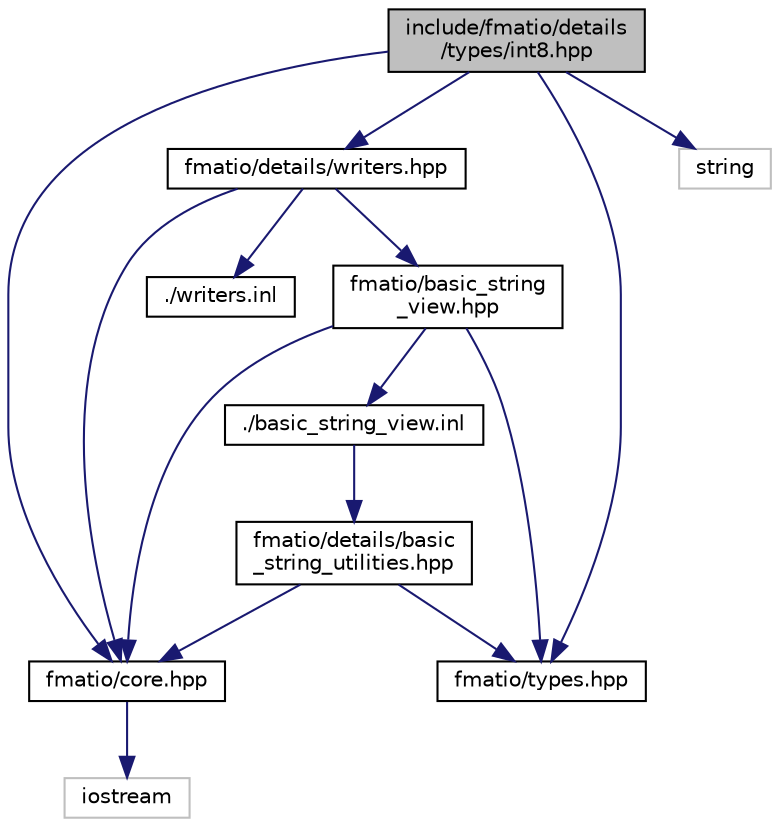 digraph "include/fmatio/details/types/int8.hpp"
{
 // LATEX_PDF_SIZE
  edge [fontname="Helvetica",fontsize="10",labelfontname="Helvetica",labelfontsize="10"];
  node [fontname="Helvetica",fontsize="10",shape=record];
  Node1 [label="include/fmatio/details\l/types/int8.hpp",height=0.2,width=0.4,color="black", fillcolor="grey75", style="filled", fontcolor="black",tooltip=" "];
  Node1 -> Node2 [color="midnightblue",fontsize="10",style="solid",fontname="Helvetica"];
  Node2 [label="fmatio/core.hpp",height=0.2,width=0.4,color="black", fillcolor="white", style="filled",URL="$core_8hpp.html",tooltip=" "];
  Node2 -> Node3 [color="midnightblue",fontsize="10",style="solid",fontname="Helvetica"];
  Node3 [label="iostream",height=0.2,width=0.4,color="grey75", fillcolor="white", style="filled",tooltip=" "];
  Node1 -> Node4 [color="midnightblue",fontsize="10",style="solid",fontname="Helvetica"];
  Node4 [label="fmatio/types.hpp",height=0.2,width=0.4,color="black", fillcolor="white", style="filled",URL="$types_8hpp.html",tooltip=" "];
  Node1 -> Node5 [color="midnightblue",fontsize="10",style="solid",fontname="Helvetica"];
  Node5 [label="fmatio/details/writers.hpp",height=0.2,width=0.4,color="black", fillcolor="white", style="filled",URL="$writers_8hpp.html",tooltip=" "];
  Node5 -> Node2 [color="midnightblue",fontsize="10",style="solid",fontname="Helvetica"];
  Node5 -> Node6 [color="midnightblue",fontsize="10",style="solid",fontname="Helvetica"];
  Node6 [label="fmatio/basic_string\l_view.hpp",height=0.2,width=0.4,color="black", fillcolor="white", style="filled",URL="$basic__string__view_8hpp.html",tooltip=" "];
  Node6 -> Node2 [color="midnightblue",fontsize="10",style="solid",fontname="Helvetica"];
  Node6 -> Node4 [color="midnightblue",fontsize="10",style="solid",fontname="Helvetica"];
  Node6 -> Node7 [color="midnightblue",fontsize="10",style="solid",fontname="Helvetica"];
  Node7 [label="./basic_string_view.inl",height=0.2,width=0.4,color="black", fillcolor="white", style="filled",URL="$basic__string__view_8inl.html",tooltip=" "];
  Node7 -> Node8 [color="midnightblue",fontsize="10",style="solid",fontname="Helvetica"];
  Node8 [label="fmatio/details/basic\l_string_utilities.hpp",height=0.2,width=0.4,color="black", fillcolor="white", style="filled",URL="$basic__string__utilities_8hpp.html",tooltip=" "];
  Node8 -> Node2 [color="midnightblue",fontsize="10",style="solid",fontname="Helvetica"];
  Node8 -> Node4 [color="midnightblue",fontsize="10",style="solid",fontname="Helvetica"];
  Node5 -> Node9 [color="midnightblue",fontsize="10",style="solid",fontname="Helvetica"];
  Node9 [label="./writers.inl",height=0.2,width=0.4,color="black", fillcolor="white", style="filled",URL="$writers_8inl.html",tooltip=" "];
  Node1 -> Node10 [color="midnightblue",fontsize="10",style="solid",fontname="Helvetica"];
  Node10 [label="string",height=0.2,width=0.4,color="grey75", fillcolor="white", style="filled",tooltip=" "];
}
